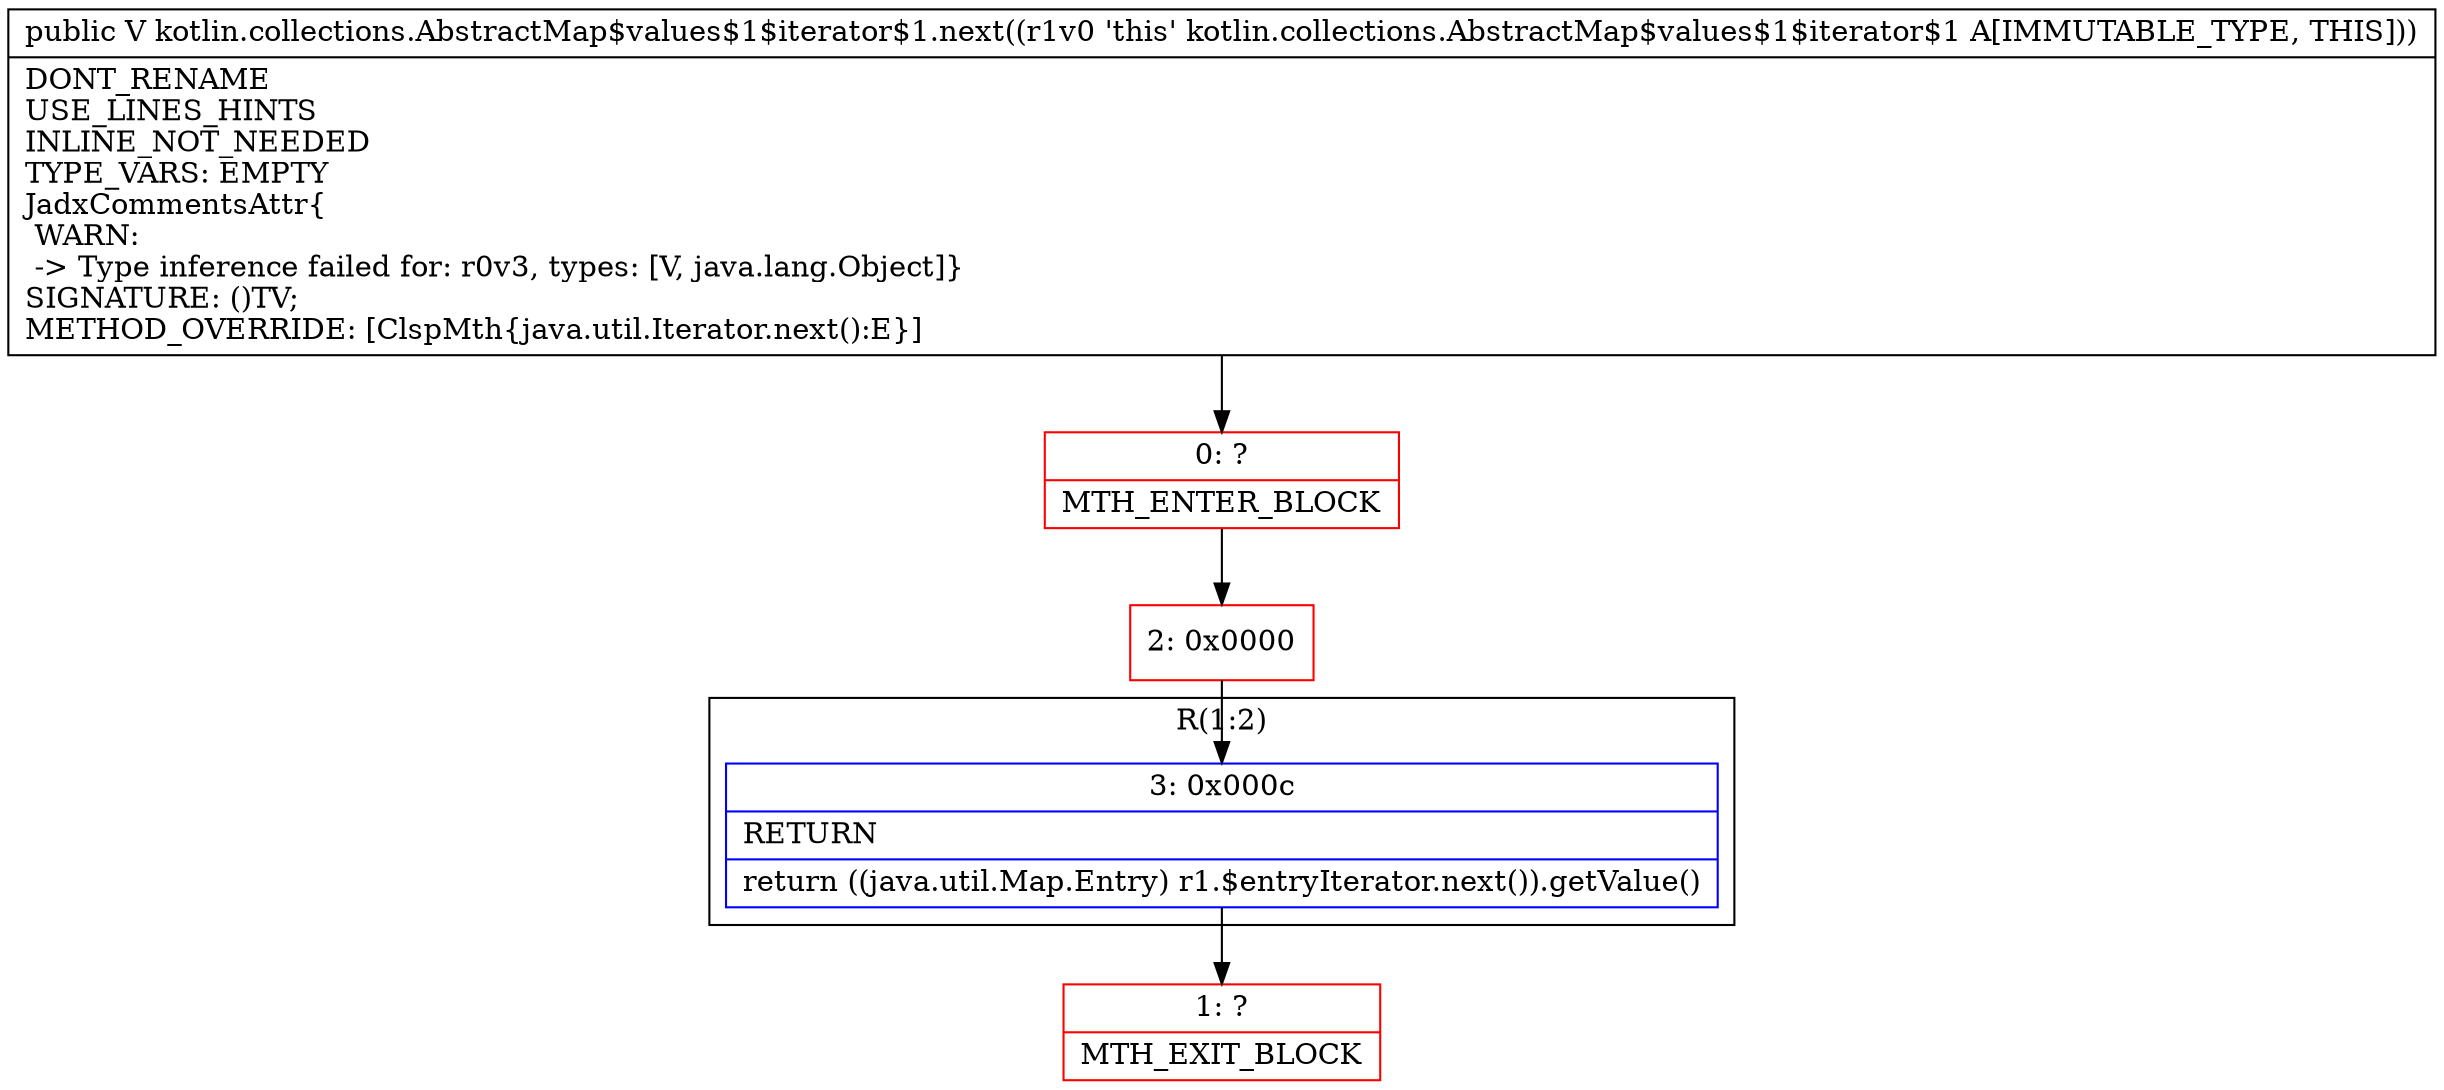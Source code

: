 digraph "CFG forkotlin.collections.AbstractMap$values$1$iterator$1.next()Ljava\/lang\/Object;" {
subgraph cluster_Region_1298962806 {
label = "R(1:2)";
node [shape=record,color=blue];
Node_3 [shape=record,label="{3\:\ 0x000c|RETURN\l|return ((java.util.Map.Entry) r1.$entryIterator.next()).getValue()\l}"];
}
Node_0 [shape=record,color=red,label="{0\:\ ?|MTH_ENTER_BLOCK\l}"];
Node_2 [shape=record,color=red,label="{2\:\ 0x0000}"];
Node_1 [shape=record,color=red,label="{1\:\ ?|MTH_EXIT_BLOCK\l}"];
MethodNode[shape=record,label="{public V kotlin.collections.AbstractMap$values$1$iterator$1.next((r1v0 'this' kotlin.collections.AbstractMap$values$1$iterator$1 A[IMMUTABLE_TYPE, THIS]))  | DONT_RENAME\lUSE_LINES_HINTS\lINLINE_NOT_NEEDED\lTYPE_VARS: EMPTY\lJadxCommentsAttr\{\l WARN: \l \-\> Type inference failed for: r0v3, types: [V, java.lang.Object]\}\lSIGNATURE: ()TV;\lMETHOD_OVERRIDE: [ClspMth\{java.util.Iterator.next():E\}]\l}"];
MethodNode -> Node_0;Node_3 -> Node_1;
Node_0 -> Node_2;
Node_2 -> Node_3;
}

